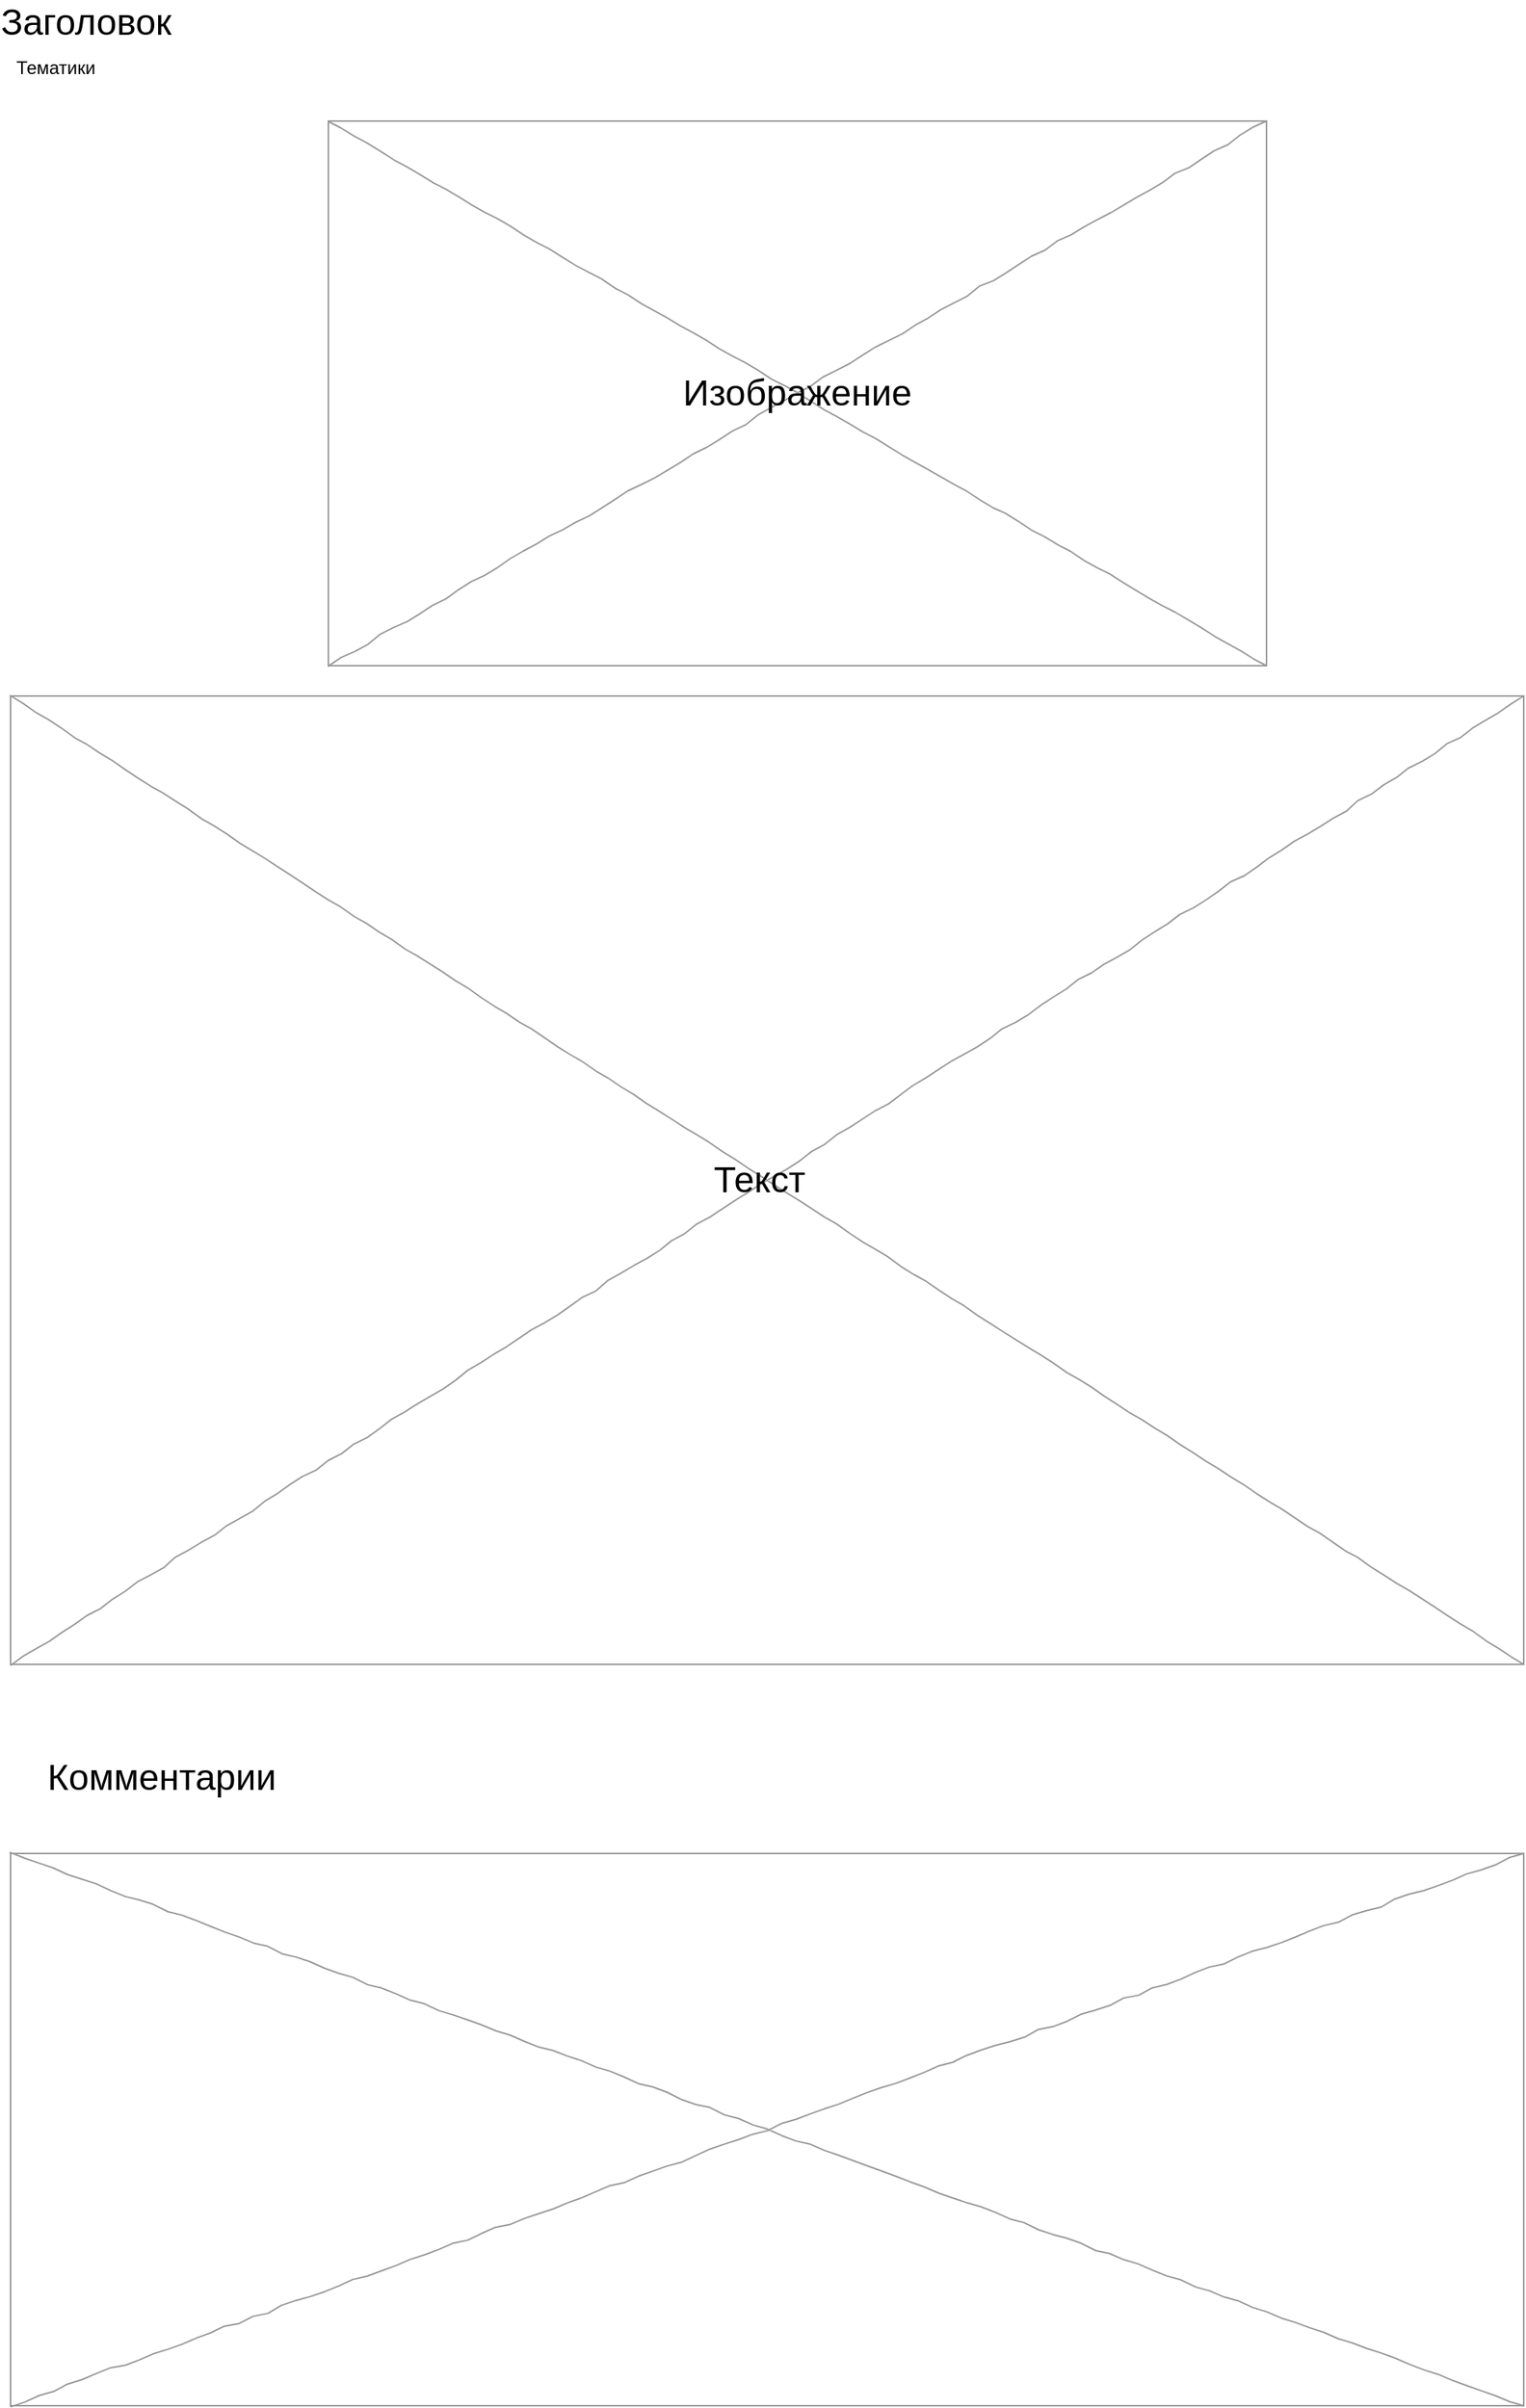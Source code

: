 <mxfile version="17.4.4" type="github"><diagram name="Page-1" id="03018318-947c-dd8e-b7a3-06fadd420f32"><mxGraphModel dx="1541" dy="876" grid="1" gridSize="10" guides="1" tooltips="1" connect="1" arrows="1" fold="1" page="1" pageScale="1" pageWidth="1100" pageHeight="850" background="none" math="0" shadow="0"><root><mxCell id="0"/><mxCell id="1" parent="0"/><mxCell id="ei4Z1CyDfGhYZdKIR3ee-4" value="" style="verticalLabelPosition=bottom;shadow=0;dashed=0;align=center;html=1;verticalAlign=top;strokeWidth=1;shape=mxgraph.mockup.graphics.simpleIcon;strokeColor=#999999;rounded=0;labelBackgroundColor=none;fontFamily=Verdana;fontSize=14;fontColor=#000000;comic=1;" vertex="1" parent="1"><mxGeometry x="250" y="130" width="620" height="360" as="geometry"/></mxCell><mxCell id="ei4Z1CyDfGhYZdKIR3ee-8" value="&lt;font style=&quot;font-size: 24px&quot;&gt;Изображение&lt;/font&gt;" style="text;html=1;strokeColor=none;fillColor=none;align=center;verticalAlign=middle;whiteSpace=wrap;rounded=0;" vertex="1" parent="1"><mxGeometry x="530" y="295" width="60" height="30" as="geometry"/></mxCell><mxCell id="ei4Z1CyDfGhYZdKIR3ee-11" value="" style="verticalLabelPosition=bottom;shadow=0;dashed=0;align=center;html=1;verticalAlign=top;strokeWidth=1;shape=mxgraph.mockup.graphics.simpleIcon;strokeColor=#999999;rounded=0;labelBackgroundColor=none;fontFamily=Verdana;fontSize=14;fontColor=#000000;comic=1;" vertex="1" parent="1"><mxGeometry x="40" y="510" width="1000" height="640" as="geometry"/></mxCell><mxCell id="ei4Z1CyDfGhYZdKIR3ee-21" value="&lt;font style=&quot;font-size: 24px&quot;&gt;Заголовок&lt;/font&gt;" style="text;html=1;strokeColor=none;fillColor=none;align=center;verticalAlign=middle;whiteSpace=wrap;rounded=0;" vertex="1" parent="1"><mxGeometry x="60" y="50" width="60" height="30" as="geometry"/></mxCell><mxCell id="ei4Z1CyDfGhYZdKIR3ee-22" value="&lt;font style=&quot;font-size: 12px&quot;&gt;Тематики&lt;/font&gt;" style="text;html=1;strokeColor=none;fillColor=none;align=center;verticalAlign=middle;whiteSpace=wrap;rounded=0;" vertex="1" parent="1"><mxGeometry x="40" y="80" width="60" height="30" as="geometry"/></mxCell><mxCell id="ei4Z1CyDfGhYZdKIR3ee-23" value="&lt;font style=&quot;font-size: 24px&quot;&gt;Текст&lt;/font&gt;" style="text;html=1;strokeColor=none;fillColor=none;align=center;verticalAlign=middle;whiteSpace=wrap;rounded=0;fontSize=12;" vertex="1" parent="1"><mxGeometry x="505" y="815" width="60" height="30" as="geometry"/></mxCell><mxCell id="ei4Z1CyDfGhYZdKIR3ee-24" value="Комментарии" style="text;html=1;strokeColor=none;fillColor=none;align=center;verticalAlign=middle;whiteSpace=wrap;rounded=0;fontSize=24;" vertex="1" parent="1"><mxGeometry x="110" y="1210" width="60" height="30" as="geometry"/></mxCell><mxCell id="ei4Z1CyDfGhYZdKIR3ee-25" value="" style="verticalLabelPosition=bottom;shadow=0;dashed=0;align=center;html=1;verticalAlign=top;strokeWidth=1;shape=mxgraph.mockup.graphics.simpleIcon;strokeColor=#999999;rounded=0;labelBackgroundColor=none;fontFamily=Verdana;fontSize=14;fontColor=#000000;comic=1;" vertex="1" parent="1"><mxGeometry x="40" y="1275" width="1000" height="365" as="geometry"/></mxCell></root></mxGraphModel></diagram></mxfile>